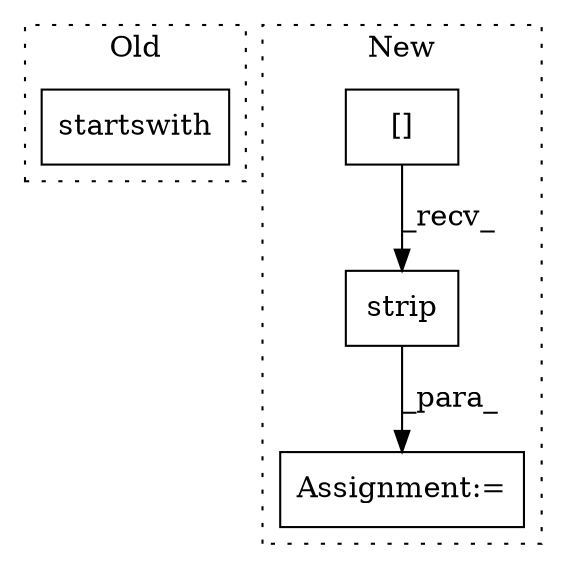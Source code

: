 digraph G {
subgraph cluster0 {
1 [label="startswith" a="32" s="917,931" l="11,1" shape="box"];
label = "Old";
style="dotted";
}
subgraph cluster1 {
2 [label="strip" a="32" s="952" l="7" shape="box"];
3 [label="Assignment:=" a="7" s="912" l="1" shape="box"];
4 [label="[]" a="2" s="913,950" l="5,1" shape="box"];
label = "New";
style="dotted";
}
2 -> 3 [label="_para_"];
4 -> 2 [label="_recv_"];
}